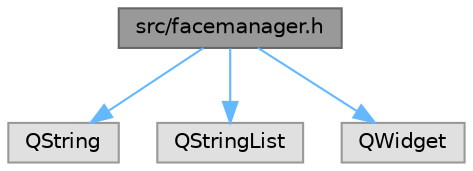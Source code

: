 digraph "src/facemanager.h"
{
 // LATEX_PDF_SIZE
  bgcolor="transparent";
  edge [fontname=Helvetica,fontsize=10,labelfontname=Helvetica,labelfontsize=10];
  node [fontname=Helvetica,fontsize=10,shape=box,height=0.2,width=0.4];
  Node1 [id="Node000001",label="src/facemanager.h",height=0.2,width=0.4,color="gray40", fillcolor="grey60", style="filled", fontcolor="black",tooltip="This class manages the addition and deletion of face images for profiles within the dataset."];
  Node1 -> Node2 [id="edge4_Node000001_Node000002",color="steelblue1",style="solid",tooltip=" "];
  Node2 [id="Node000002",label="QString",height=0.2,width=0.4,color="grey60", fillcolor="#E0E0E0", style="filled",tooltip=" "];
  Node1 -> Node3 [id="edge5_Node000001_Node000003",color="steelblue1",style="solid",tooltip=" "];
  Node3 [id="Node000003",label="QStringList",height=0.2,width=0.4,color="grey60", fillcolor="#E0E0E0", style="filled",tooltip=" "];
  Node1 -> Node4 [id="edge6_Node000001_Node000004",color="steelblue1",style="solid",tooltip=" "];
  Node4 [id="Node000004",label="QWidget",height=0.2,width=0.4,color="grey60", fillcolor="#E0E0E0", style="filled",tooltip=" "];
}
